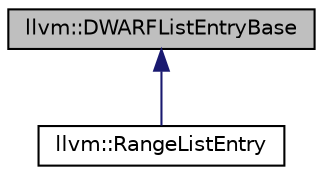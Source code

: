 digraph "llvm::DWARFListEntryBase"
{
 // LATEX_PDF_SIZE
  bgcolor="transparent";
  edge [fontname="Helvetica",fontsize="10",labelfontname="Helvetica",labelfontsize="10"];
  node [fontname="Helvetica",fontsize="10",shape=record];
  Node1 [label="llvm::DWARFListEntryBase",height=0.2,width=0.4,color="black", fillcolor="grey75", style="filled", fontcolor="black",tooltip="A base class for DWARF list entries, such as range or location list entries."];
  Node1 -> Node2 [dir="back",color="midnightblue",fontsize="10",style="solid",fontname="Helvetica"];
  Node2 [label="llvm::RangeListEntry",height=0.2,width=0.4,color="black",URL="$structllvm_1_1RangeListEntry.html",tooltip="A class representing a single range list entry."];
}
